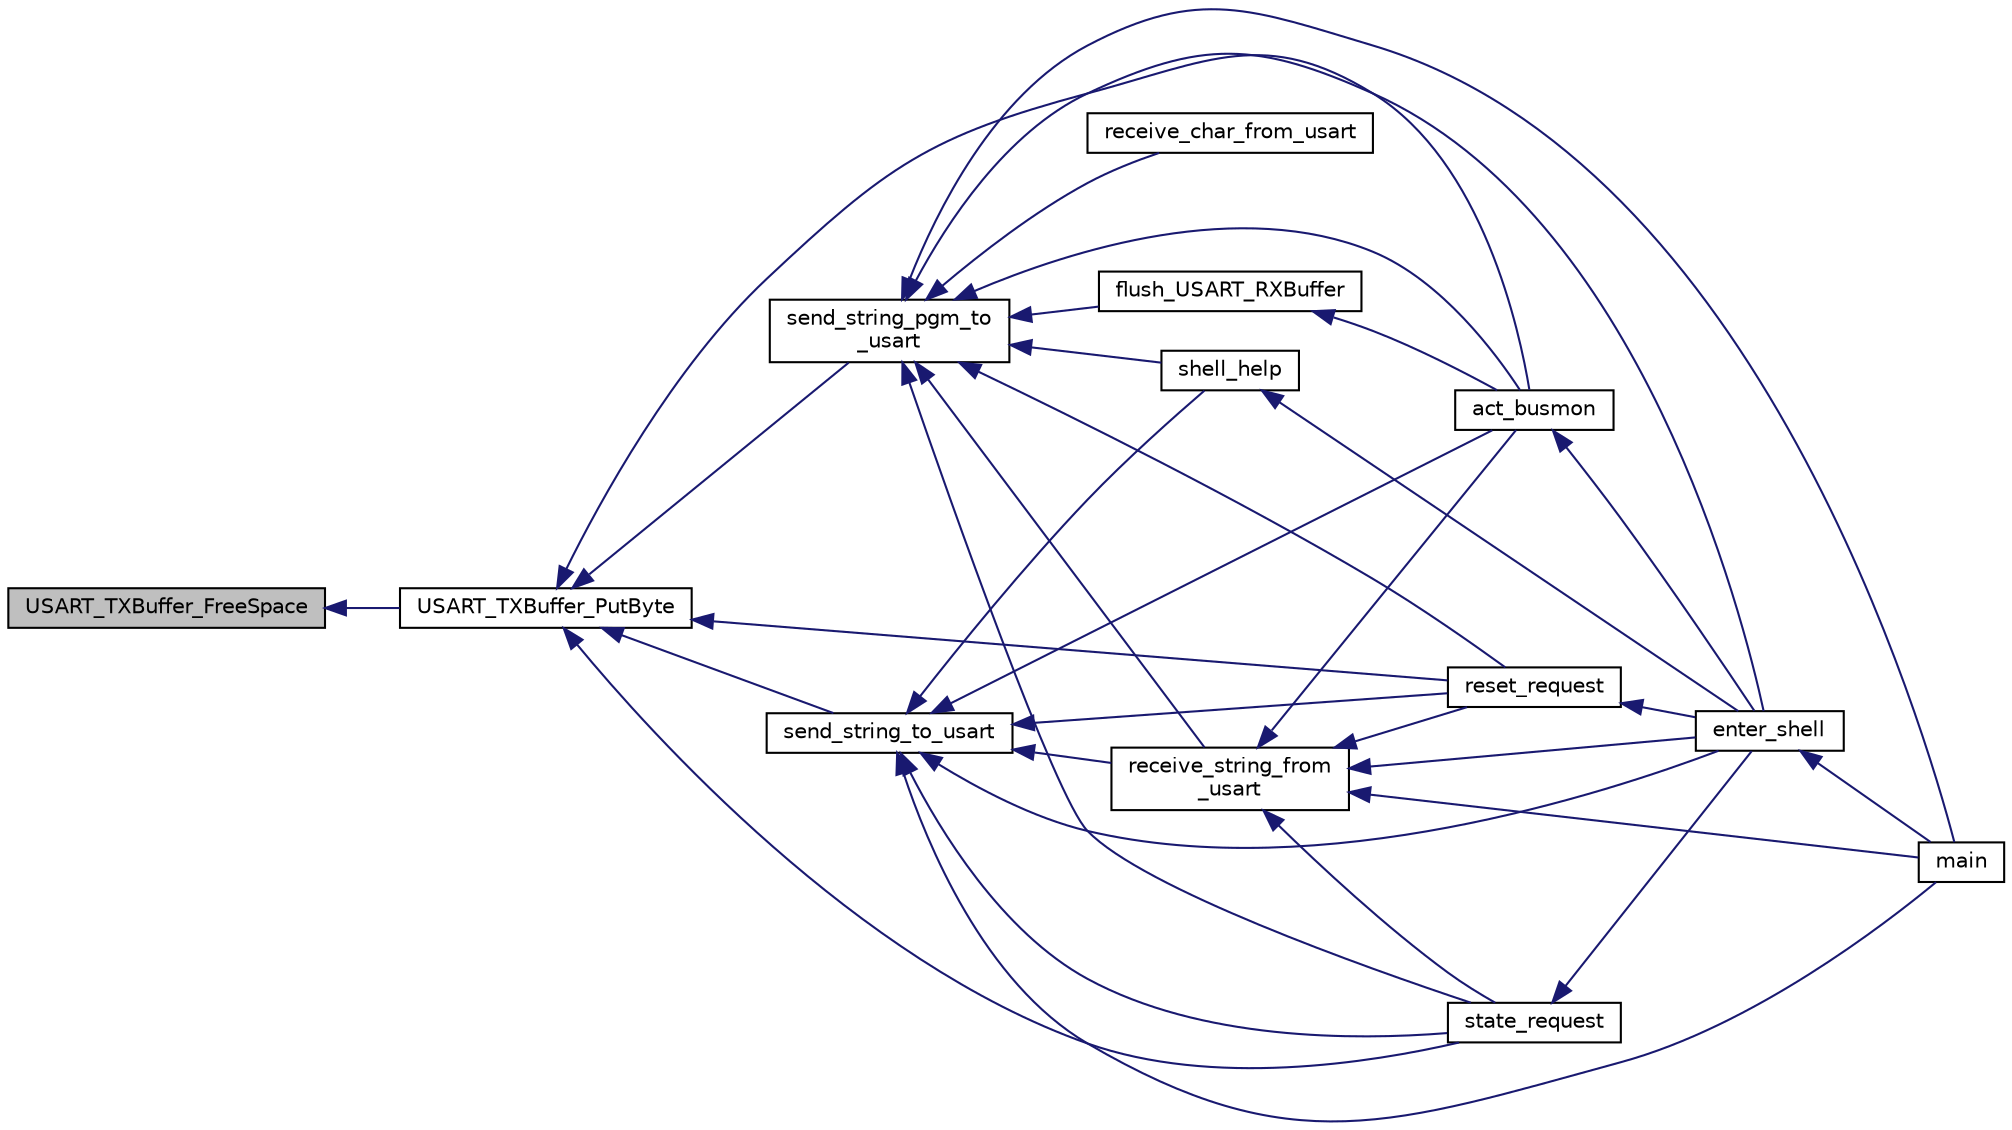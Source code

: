 digraph "USART_TXBuffer_FreeSpace"
{
  edge [fontname="Helvetica",fontsize="10",labelfontname="Helvetica",labelfontsize="10"];
  node [fontname="Helvetica",fontsize="10",shape=record];
  rankdir="LR";
  Node38 [label="USART_TXBuffer_FreeSpace",height=0.2,width=0.4,color="black", fillcolor="grey75", style="filled", fontcolor="black"];
  Node38 -> Node39 [dir="back",color="midnightblue",fontsize="10",style="solid",fontname="Helvetica"];
  Node39 [label="USART_TXBuffer_PutByte",height=0.2,width=0.4,color="black", fillcolor="white", style="filled",URL="$usart__driver_8h.html#ac6a0c12350c501c1b8189aca778f5129",tooltip="Put data (5-8 bit character). "];
  Node39 -> Node40 [dir="back",color="midnightblue",fontsize="10",style="solid",fontname="Helvetica"];
  Node40 [label="reset_request",height=0.2,width=0.4,color="black", fillcolor="white", style="filled",URL="$shell_8h.html#ab8aa91cc93dc57699d69cf98e7244d64",tooltip="Shell-Function for the U_reset.request-Service. "];
  Node40 -> Node41 [dir="back",color="midnightblue",fontsize="10",style="solid",fontname="Helvetica"];
  Node41 [label="enter_shell",height=0.2,width=0.4,color="black", fillcolor="white", style="filled",URL="$shell_8h.html#a3197713442e02b97406567e4a11e193f",tooltip="Enter the \"Shell\". "];
  Node41 -> Node42 [dir="back",color="midnightblue",fontsize="10",style="solid",fontname="Helvetica"];
  Node42 [label="main",height=0.2,width=0.4,color="black", fillcolor="white", style="filled",URL="$main_8c.html#a840291bc02cba5474a4cb46a9b9566fe",tooltip="This is the main-Function. "];
  Node39 -> Node43 [dir="back",color="midnightblue",fontsize="10",style="solid",fontname="Helvetica"];
  Node43 [label="state_request",height=0.2,width=0.4,color="black", fillcolor="white", style="filled",URL="$shell_8h.html#a7e7bbbb940671ab75e317fb9e82e956d",tooltip="Shell-Function for the U_state.request-Service. "];
  Node43 -> Node41 [dir="back",color="midnightblue",fontsize="10",style="solid",fontname="Helvetica"];
  Node39 -> Node44 [dir="back",color="midnightblue",fontsize="10",style="solid",fontname="Helvetica"];
  Node44 [label="act_busmon",height=0.2,width=0.4,color="black", fillcolor="white", style="filled",URL="$shell_8h.html#ad95c9c45c97cc744ca49a98494bf9465",tooltip="Shell-Function for the U_ActivateBusmon-Service. "];
  Node44 -> Node41 [dir="back",color="midnightblue",fontsize="10",style="solid",fontname="Helvetica"];
  Node39 -> Node45 [dir="back",color="midnightblue",fontsize="10",style="solid",fontname="Helvetica"];
  Node45 [label="send_string_pgm_to\l_usart",height=0.2,width=0.4,color="black", fillcolor="white", style="filled",URL="$_u_a_r_t_8h.html#ad7bb1da26c447116e627aef512f5fc84",tooltip="This Method uses the Program Space for e.g. Debug Strings and sends them to the given USART..."];
  Node45 -> Node44 [dir="back",color="midnightblue",fontsize="10",style="solid",fontname="Helvetica"];
  Node45 -> Node41 [dir="back",color="midnightblue",fontsize="10",style="solid",fontname="Helvetica"];
  Node45 -> Node46 [dir="back",color="midnightblue",fontsize="10",style="solid",fontname="Helvetica"];
  Node46 [label="flush_USART_RXBuffer",height=0.2,width=0.4,color="black", fillcolor="white", style="filled",URL="$_u_a_r_t_8h.html#a6c34e7e2146aab25f22bf042eae221ac",tooltip="This Method flushs the RX Buffer. "];
  Node46 -> Node44 [dir="back",color="midnightblue",fontsize="10",style="solid",fontname="Helvetica"];
  Node45 -> Node42 [dir="back",color="midnightblue",fontsize="10",style="solid",fontname="Helvetica"];
  Node45 -> Node47 [dir="back",color="midnightblue",fontsize="10",style="solid",fontname="Helvetica"];
  Node47 [label="receive_char_from_usart",height=0.2,width=0.4,color="black", fillcolor="white", style="filled",URL="$_u_a_r_t_8h.html#a1937cef99bb4eb8ca37fd7b128750c1b",tooltip="This Method waits till one char is in the given USART-Buffer - No Timeout, Blocks!!!!. "];
  Node45 -> Node48 [dir="back",color="midnightblue",fontsize="10",style="solid",fontname="Helvetica"];
  Node48 [label="receive_string_from\l_usart",height=0.2,width=0.4,color="black", fillcolor="white", style="filled",URL="$_u_a_r_t_8h.html#a6a0a1c62a63f3388c9d22c87a069ebe7",tooltip="This Method reads out the data of the RingBuffer and returns a string. "];
  Node48 -> Node44 [dir="back",color="midnightblue",fontsize="10",style="solid",fontname="Helvetica"];
  Node48 -> Node41 [dir="back",color="midnightblue",fontsize="10",style="solid",fontname="Helvetica"];
  Node48 -> Node42 [dir="back",color="midnightblue",fontsize="10",style="solid",fontname="Helvetica"];
  Node48 -> Node40 [dir="back",color="midnightblue",fontsize="10",style="solid",fontname="Helvetica"];
  Node48 -> Node43 [dir="back",color="midnightblue",fontsize="10",style="solid",fontname="Helvetica"];
  Node45 -> Node40 [dir="back",color="midnightblue",fontsize="10",style="solid",fontname="Helvetica"];
  Node45 -> Node49 [dir="back",color="midnightblue",fontsize="10",style="solid",fontname="Helvetica"];
  Node49 [label="shell_help",height=0.2,width=0.4,color="black", fillcolor="white", style="filled",URL="$shell_8h.html#acd8340ade32d7f467cf3b625bd06ba31"];
  Node49 -> Node41 [dir="back",color="midnightblue",fontsize="10",style="solid",fontname="Helvetica"];
  Node45 -> Node43 [dir="back",color="midnightblue",fontsize="10",style="solid",fontname="Helvetica"];
  Node39 -> Node50 [dir="back",color="midnightblue",fontsize="10",style="solid",fontname="Helvetica"];
  Node50 [label="send_string_to_usart",height=0.2,width=0.4,color="black", fillcolor="white", style="filled",URL="$_u_a_r_t_8h.html#a190114969cf3d32ab5e83509d7ab1569",tooltip="This Method sends Strings to the given USART. "];
  Node50 -> Node44 [dir="back",color="midnightblue",fontsize="10",style="solid",fontname="Helvetica"];
  Node50 -> Node41 [dir="back",color="midnightblue",fontsize="10",style="solid",fontname="Helvetica"];
  Node50 -> Node42 [dir="back",color="midnightblue",fontsize="10",style="solid",fontname="Helvetica"];
  Node50 -> Node48 [dir="back",color="midnightblue",fontsize="10",style="solid",fontname="Helvetica"];
  Node50 -> Node40 [dir="back",color="midnightblue",fontsize="10",style="solid",fontname="Helvetica"];
  Node50 -> Node49 [dir="back",color="midnightblue",fontsize="10",style="solid",fontname="Helvetica"];
  Node50 -> Node43 [dir="back",color="midnightblue",fontsize="10",style="solid",fontname="Helvetica"];
}
